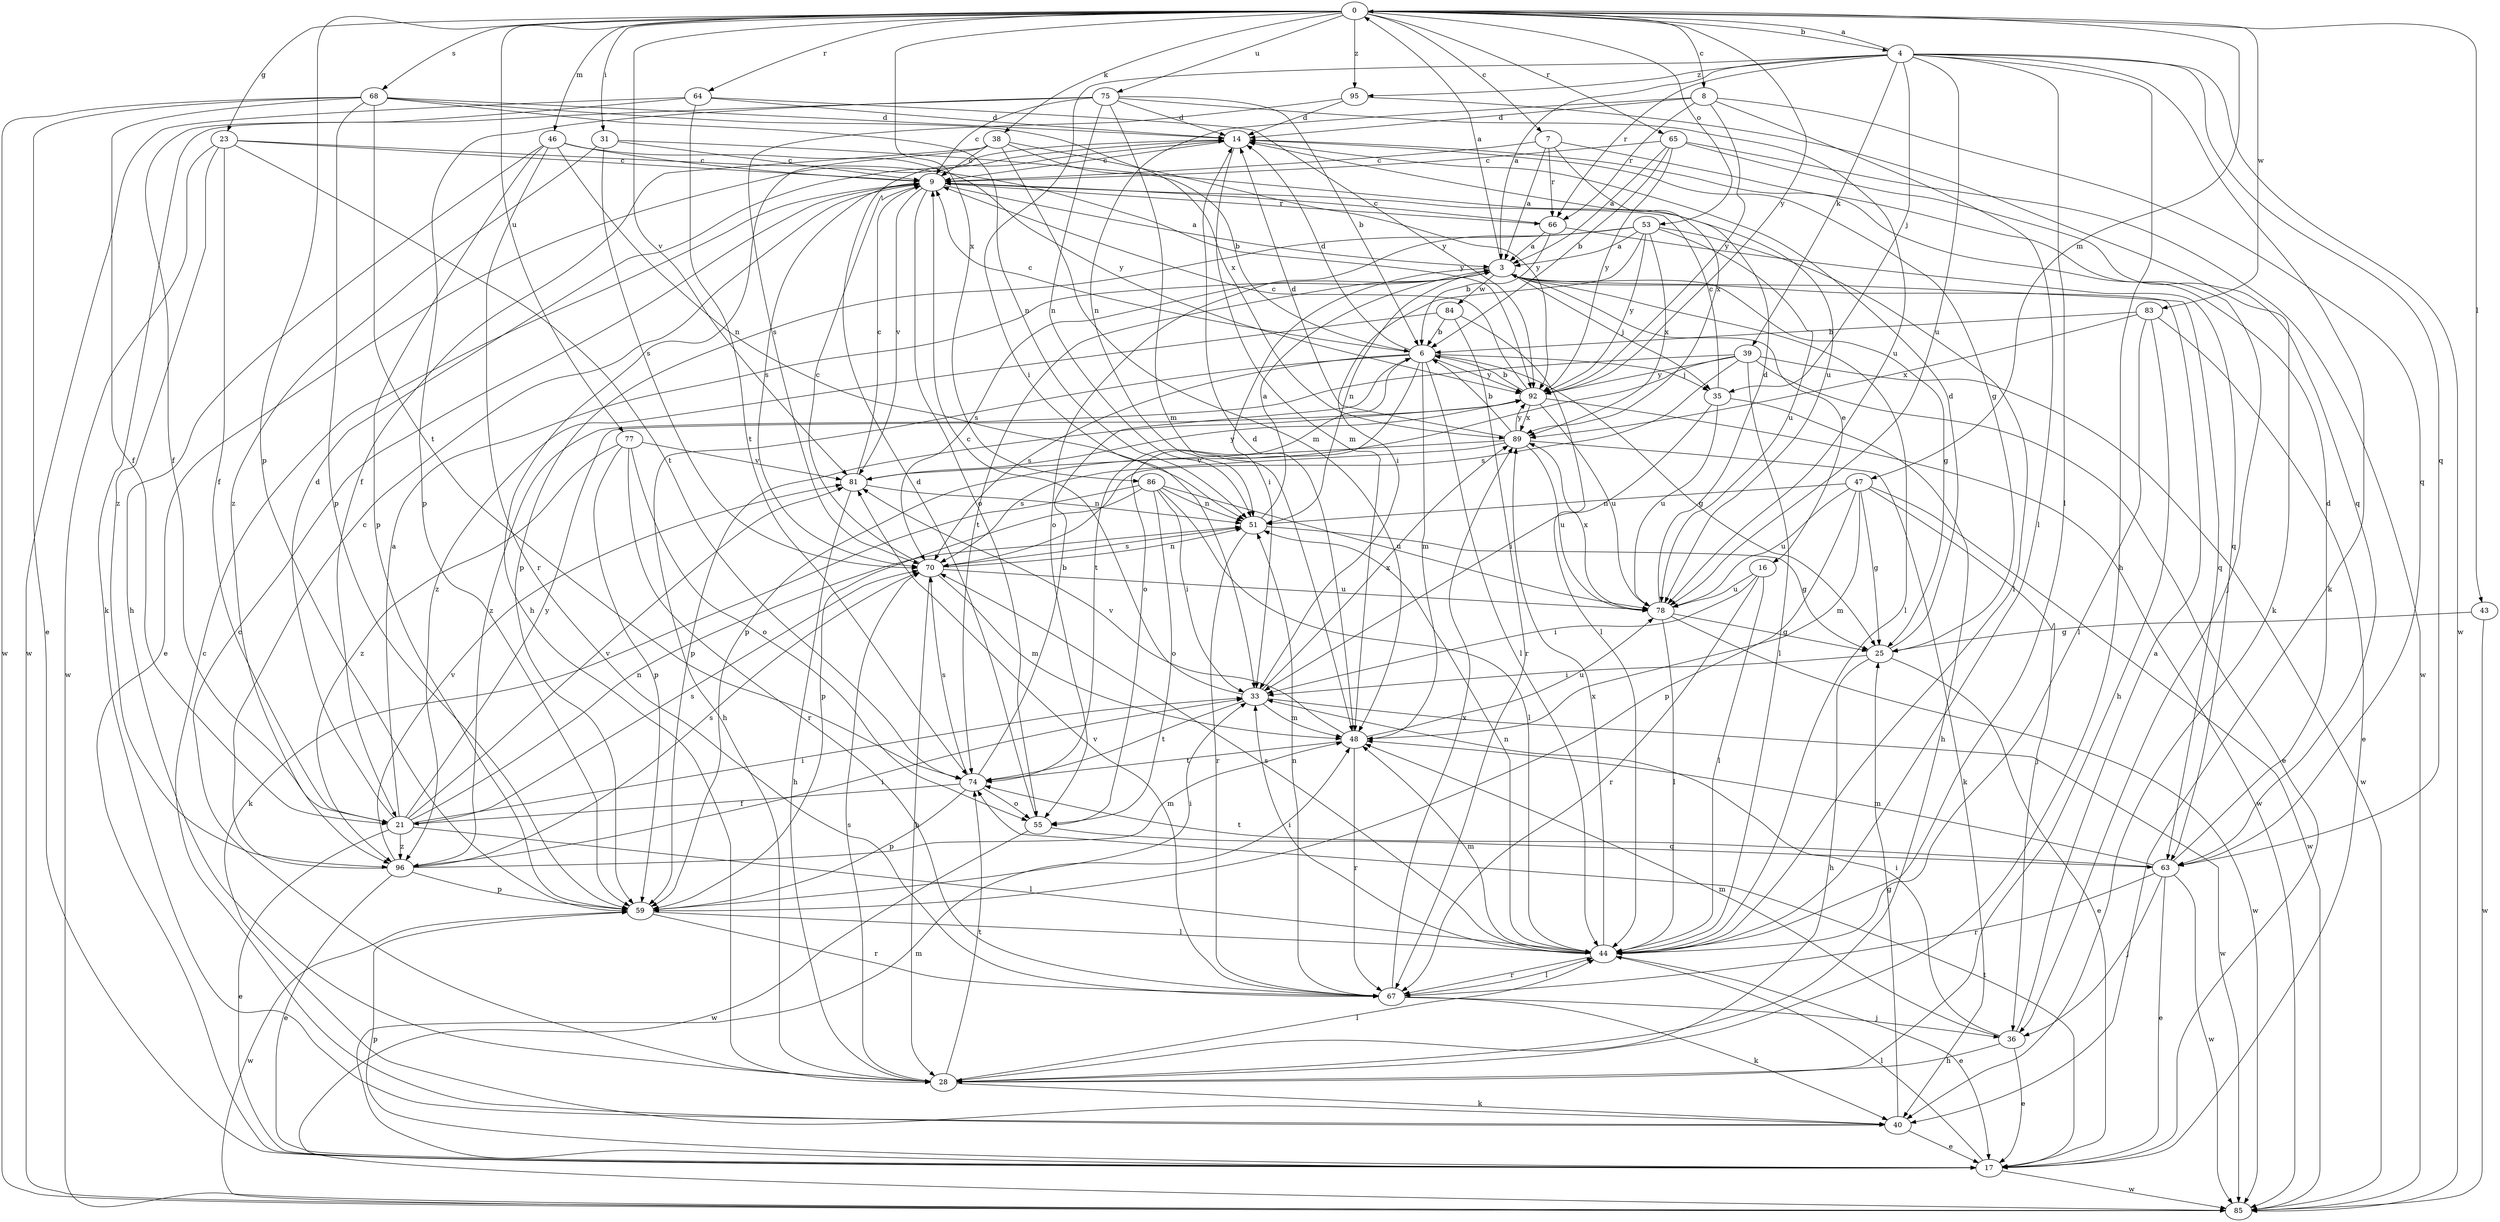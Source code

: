 strict digraph  {
0;
3;
4;
6;
7;
8;
9;
14;
16;
17;
21;
23;
25;
28;
31;
33;
35;
36;
38;
39;
40;
43;
44;
46;
47;
48;
51;
53;
55;
59;
63;
64;
65;
66;
67;
68;
70;
74;
75;
77;
78;
81;
83;
84;
85;
86;
89;
92;
95;
96;
0 -> 4  [label=b];
0 -> 7  [label=c];
0 -> 8  [label=c];
0 -> 23  [label=g];
0 -> 31  [label=i];
0 -> 38  [label=k];
0 -> 43  [label=l];
0 -> 46  [label=m];
0 -> 47  [label=m];
0 -> 53  [label=o];
0 -> 59  [label=p];
0 -> 64  [label=r];
0 -> 65  [label=r];
0 -> 68  [label=s];
0 -> 75  [label=u];
0 -> 77  [label=u];
0 -> 81  [label=v];
0 -> 83  [label=w];
0 -> 86  [label=x];
0 -> 92  [label=y];
0 -> 95  [label=z];
3 -> 0  [label=a];
3 -> 16  [label=e];
3 -> 25  [label=g];
3 -> 33  [label=i];
3 -> 35  [label=j];
3 -> 44  [label=l];
3 -> 51  [label=n];
3 -> 63  [label=q];
3 -> 70  [label=s];
3 -> 74  [label=t];
3 -> 84  [label=w];
4 -> 0  [label=a];
4 -> 3  [label=a];
4 -> 28  [label=h];
4 -> 33  [label=i];
4 -> 35  [label=j];
4 -> 39  [label=k];
4 -> 40  [label=k];
4 -> 44  [label=l];
4 -> 63  [label=q];
4 -> 66  [label=r];
4 -> 78  [label=u];
4 -> 85  [label=w];
4 -> 95  [label=z];
6 -> 9  [label=c];
6 -> 14  [label=d];
6 -> 25  [label=g];
6 -> 28  [label=h];
6 -> 35  [label=j];
6 -> 44  [label=l];
6 -> 48  [label=m];
6 -> 55  [label=o];
6 -> 70  [label=s];
6 -> 74  [label=t];
6 -> 92  [label=y];
7 -> 3  [label=a];
7 -> 9  [label=c];
7 -> 36  [label=j];
7 -> 66  [label=r];
7 -> 89  [label=x];
8 -> 14  [label=d];
8 -> 44  [label=l];
8 -> 51  [label=n];
8 -> 63  [label=q];
8 -> 66  [label=r];
8 -> 92  [label=y];
9 -> 3  [label=a];
9 -> 55  [label=o];
9 -> 66  [label=r];
9 -> 70  [label=s];
9 -> 81  [label=v];
14 -> 9  [label=c];
14 -> 17  [label=e];
14 -> 25  [label=g];
14 -> 48  [label=m];
16 -> 33  [label=i];
16 -> 44  [label=l];
16 -> 67  [label=r];
16 -> 78  [label=u];
17 -> 44  [label=l];
17 -> 48  [label=m];
17 -> 59  [label=p];
17 -> 74  [label=t];
17 -> 85  [label=w];
21 -> 3  [label=a];
21 -> 14  [label=d];
21 -> 17  [label=e];
21 -> 33  [label=i];
21 -> 44  [label=l];
21 -> 51  [label=n];
21 -> 70  [label=s];
21 -> 81  [label=v];
21 -> 92  [label=y];
21 -> 96  [label=z];
23 -> 9  [label=c];
23 -> 21  [label=f];
23 -> 74  [label=t];
23 -> 85  [label=w];
23 -> 92  [label=y];
23 -> 96  [label=z];
25 -> 14  [label=d];
25 -> 17  [label=e];
25 -> 28  [label=h];
25 -> 33  [label=i];
28 -> 9  [label=c];
28 -> 40  [label=k];
28 -> 44  [label=l];
28 -> 70  [label=s];
28 -> 74  [label=t];
31 -> 9  [label=c];
31 -> 70  [label=s];
31 -> 78  [label=u];
31 -> 96  [label=z];
33 -> 9  [label=c];
33 -> 48  [label=m];
33 -> 74  [label=t];
33 -> 85  [label=w];
33 -> 89  [label=x];
35 -> 9  [label=c];
35 -> 28  [label=h];
35 -> 33  [label=i];
35 -> 78  [label=u];
36 -> 3  [label=a];
36 -> 17  [label=e];
36 -> 28  [label=h];
36 -> 33  [label=i];
36 -> 48  [label=m];
38 -> 6  [label=b];
38 -> 9  [label=c];
38 -> 21  [label=f];
38 -> 28  [label=h];
38 -> 48  [label=m];
38 -> 92  [label=y];
39 -> 17  [label=e];
39 -> 44  [label=l];
39 -> 59  [label=p];
39 -> 70  [label=s];
39 -> 85  [label=w];
39 -> 92  [label=y];
39 -> 96  [label=z];
40 -> 9  [label=c];
40 -> 17  [label=e];
40 -> 25  [label=g];
43 -> 25  [label=g];
43 -> 85  [label=w];
44 -> 17  [label=e];
44 -> 33  [label=i];
44 -> 48  [label=m];
44 -> 51  [label=n];
44 -> 67  [label=r];
44 -> 70  [label=s];
44 -> 89  [label=x];
46 -> 9  [label=c];
46 -> 28  [label=h];
46 -> 51  [label=n];
46 -> 59  [label=p];
46 -> 67  [label=r];
46 -> 92  [label=y];
47 -> 25  [label=g];
47 -> 36  [label=j];
47 -> 48  [label=m];
47 -> 51  [label=n];
47 -> 59  [label=p];
47 -> 78  [label=u];
47 -> 85  [label=w];
48 -> 14  [label=d];
48 -> 67  [label=r];
48 -> 74  [label=t];
48 -> 78  [label=u];
48 -> 81  [label=v];
51 -> 3  [label=a];
51 -> 25  [label=g];
51 -> 67  [label=r];
51 -> 70  [label=s];
53 -> 3  [label=a];
53 -> 33  [label=i];
53 -> 44  [label=l];
53 -> 55  [label=o];
53 -> 59  [label=p];
53 -> 78  [label=u];
53 -> 89  [label=x];
53 -> 92  [label=y];
55 -> 14  [label=d];
55 -> 63  [label=q];
55 -> 85  [label=w];
59 -> 33  [label=i];
59 -> 44  [label=l];
59 -> 67  [label=r];
59 -> 85  [label=w];
63 -> 14  [label=d];
63 -> 17  [label=e];
63 -> 36  [label=j];
63 -> 48  [label=m];
63 -> 67  [label=r];
63 -> 74  [label=t];
63 -> 85  [label=w];
64 -> 14  [label=d];
64 -> 21  [label=f];
64 -> 74  [label=t];
64 -> 85  [label=w];
64 -> 92  [label=y];
65 -> 3  [label=a];
65 -> 6  [label=b];
65 -> 9  [label=c];
65 -> 63  [label=q];
65 -> 85  [label=w];
65 -> 92  [label=y];
66 -> 3  [label=a];
66 -> 6  [label=b];
66 -> 9  [label=c];
66 -> 63  [label=q];
67 -> 36  [label=j];
67 -> 40  [label=k];
67 -> 44  [label=l];
67 -> 51  [label=n];
67 -> 81  [label=v];
67 -> 89  [label=x];
68 -> 14  [label=d];
68 -> 17  [label=e];
68 -> 21  [label=f];
68 -> 51  [label=n];
68 -> 59  [label=p];
68 -> 74  [label=t];
68 -> 85  [label=w];
68 -> 89  [label=x];
70 -> 9  [label=c];
70 -> 28  [label=h];
70 -> 48  [label=m];
70 -> 51  [label=n];
70 -> 78  [label=u];
74 -> 6  [label=b];
74 -> 21  [label=f];
74 -> 55  [label=o];
74 -> 59  [label=p];
74 -> 70  [label=s];
75 -> 6  [label=b];
75 -> 9  [label=c];
75 -> 14  [label=d];
75 -> 40  [label=k];
75 -> 48  [label=m];
75 -> 51  [label=n];
75 -> 59  [label=p];
75 -> 78  [label=u];
77 -> 55  [label=o];
77 -> 59  [label=p];
77 -> 67  [label=r];
77 -> 81  [label=v];
77 -> 96  [label=z];
78 -> 14  [label=d];
78 -> 25  [label=g];
78 -> 44  [label=l];
78 -> 85  [label=w];
78 -> 89  [label=x];
81 -> 9  [label=c];
81 -> 28  [label=h];
81 -> 51  [label=n];
81 -> 92  [label=y];
83 -> 6  [label=b];
83 -> 17  [label=e];
83 -> 28  [label=h];
83 -> 44  [label=l];
83 -> 89  [label=x];
84 -> 6  [label=b];
84 -> 44  [label=l];
84 -> 67  [label=r];
84 -> 96  [label=z];
86 -> 33  [label=i];
86 -> 40  [label=k];
86 -> 44  [label=l];
86 -> 51  [label=n];
86 -> 55  [label=o];
86 -> 59  [label=p];
86 -> 78  [label=u];
89 -> 6  [label=b];
89 -> 14  [label=d];
89 -> 40  [label=k];
89 -> 70  [label=s];
89 -> 78  [label=u];
89 -> 81  [label=v];
89 -> 92  [label=y];
92 -> 6  [label=b];
92 -> 9  [label=c];
92 -> 59  [label=p];
92 -> 78  [label=u];
92 -> 85  [label=w];
92 -> 89  [label=x];
95 -> 14  [label=d];
95 -> 40  [label=k];
95 -> 70  [label=s];
96 -> 9  [label=c];
96 -> 17  [label=e];
96 -> 33  [label=i];
96 -> 48  [label=m];
96 -> 59  [label=p];
96 -> 70  [label=s];
96 -> 81  [label=v];
}
